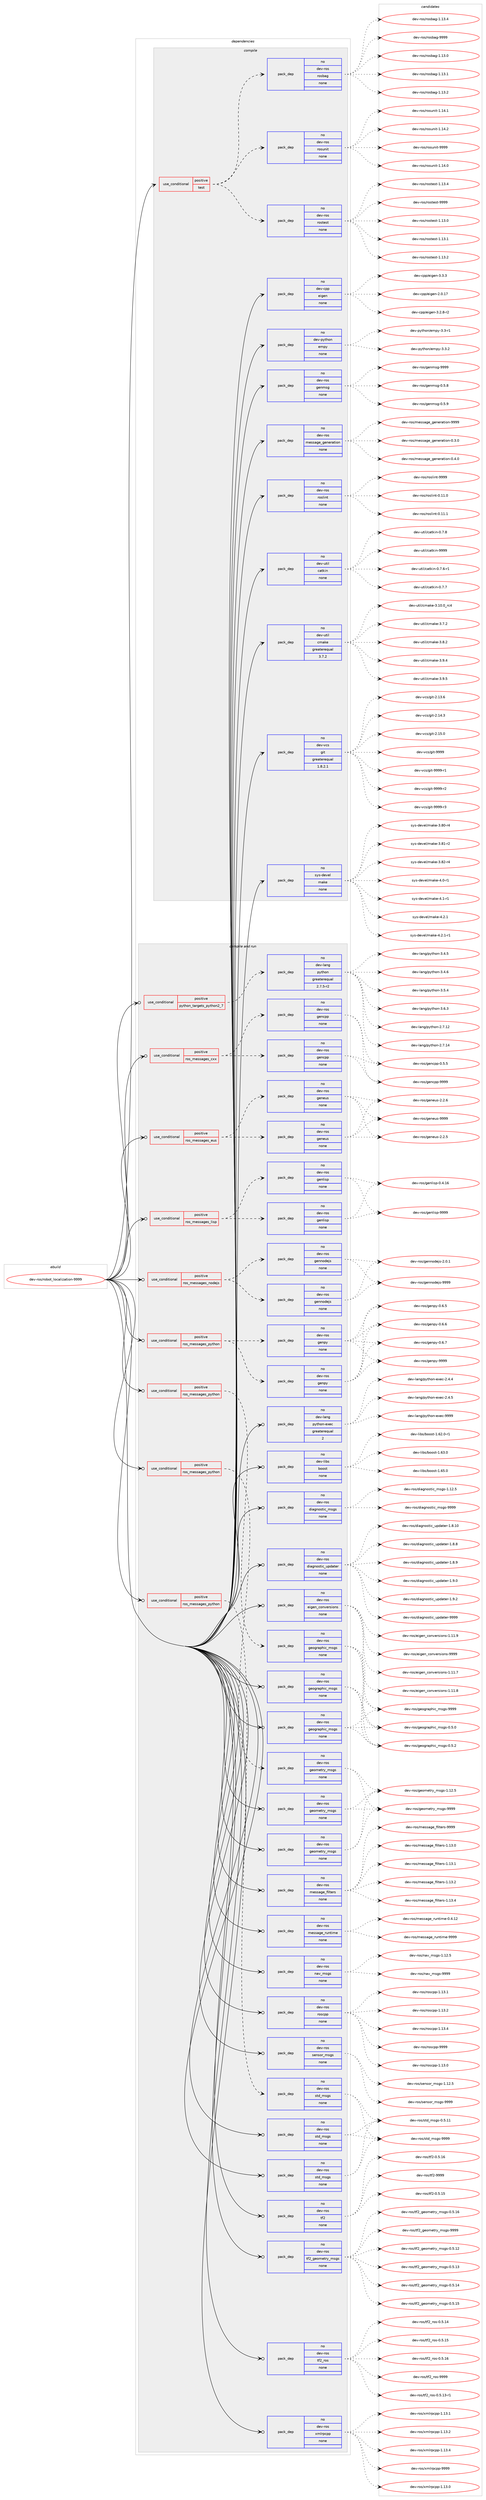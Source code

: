 digraph prolog {

# *************
# Graph options
# *************

newrank=true;
concentrate=true;
compound=true;
graph [rankdir=LR,fontname=Helvetica,fontsize=10,ranksep=1.5];#, ranksep=2.5, nodesep=0.2];
edge  [arrowhead=vee];
node  [fontname=Helvetica,fontsize=10];

# **********
# The ebuild
# **********

subgraph cluster_leftcol {
color=gray;
rank=same;
label=<<i>ebuild</i>>;
id [label="dev-ros/robot_localization-9999", color=red, width=4, href="../dev-ros/robot_localization-9999.svg"];
}

# ****************
# The dependencies
# ****************

subgraph cluster_midcol {
color=gray;
label=<<i>dependencies</i>>;
subgraph cluster_compile {
fillcolor="#eeeeee";
style=filled;
label=<<i>compile</i>>;
subgraph cond46248 {
dependency207531 [label=<<TABLE BORDER="0" CELLBORDER="1" CELLSPACING="0" CELLPADDING="4"><TR><TD ROWSPAN="3" CELLPADDING="10">use_conditional</TD></TR><TR><TD>positive</TD></TR><TR><TD>test</TD></TR></TABLE>>, shape=none, color=red];
subgraph pack157296 {
dependency207532 [label=<<TABLE BORDER="0" CELLBORDER="1" CELLSPACING="0" CELLPADDING="4" WIDTH="220"><TR><TD ROWSPAN="6" CELLPADDING="30">pack_dep</TD></TR><TR><TD WIDTH="110">no</TD></TR><TR><TD>dev-ros</TD></TR><TR><TD>rosbag</TD></TR><TR><TD>none</TD></TR><TR><TD></TD></TR></TABLE>>, shape=none, color=blue];
}
dependency207531:e -> dependency207532:w [weight=20,style="dashed",arrowhead="vee"];
subgraph pack157297 {
dependency207533 [label=<<TABLE BORDER="0" CELLBORDER="1" CELLSPACING="0" CELLPADDING="4" WIDTH="220"><TR><TD ROWSPAN="6" CELLPADDING="30">pack_dep</TD></TR><TR><TD WIDTH="110">no</TD></TR><TR><TD>dev-ros</TD></TR><TR><TD>rostest</TD></TR><TR><TD>none</TD></TR><TR><TD></TD></TR></TABLE>>, shape=none, color=blue];
}
dependency207531:e -> dependency207533:w [weight=20,style="dashed",arrowhead="vee"];
subgraph pack157298 {
dependency207534 [label=<<TABLE BORDER="0" CELLBORDER="1" CELLSPACING="0" CELLPADDING="4" WIDTH="220"><TR><TD ROWSPAN="6" CELLPADDING="30">pack_dep</TD></TR><TR><TD WIDTH="110">no</TD></TR><TR><TD>dev-ros</TD></TR><TR><TD>rosunit</TD></TR><TR><TD>none</TD></TR><TR><TD></TD></TR></TABLE>>, shape=none, color=blue];
}
dependency207531:e -> dependency207534:w [weight=20,style="dashed",arrowhead="vee"];
}
id:e -> dependency207531:w [weight=20,style="solid",arrowhead="vee"];
subgraph pack157299 {
dependency207535 [label=<<TABLE BORDER="0" CELLBORDER="1" CELLSPACING="0" CELLPADDING="4" WIDTH="220"><TR><TD ROWSPAN="6" CELLPADDING="30">pack_dep</TD></TR><TR><TD WIDTH="110">no</TD></TR><TR><TD>dev-cpp</TD></TR><TR><TD>eigen</TD></TR><TR><TD>none</TD></TR><TR><TD></TD></TR></TABLE>>, shape=none, color=blue];
}
id:e -> dependency207535:w [weight=20,style="solid",arrowhead="vee"];
subgraph pack157300 {
dependency207536 [label=<<TABLE BORDER="0" CELLBORDER="1" CELLSPACING="0" CELLPADDING="4" WIDTH="220"><TR><TD ROWSPAN="6" CELLPADDING="30">pack_dep</TD></TR><TR><TD WIDTH="110">no</TD></TR><TR><TD>dev-python</TD></TR><TR><TD>empy</TD></TR><TR><TD>none</TD></TR><TR><TD></TD></TR></TABLE>>, shape=none, color=blue];
}
id:e -> dependency207536:w [weight=20,style="solid",arrowhead="vee"];
subgraph pack157301 {
dependency207537 [label=<<TABLE BORDER="0" CELLBORDER="1" CELLSPACING="0" CELLPADDING="4" WIDTH="220"><TR><TD ROWSPAN="6" CELLPADDING="30">pack_dep</TD></TR><TR><TD WIDTH="110">no</TD></TR><TR><TD>dev-ros</TD></TR><TR><TD>genmsg</TD></TR><TR><TD>none</TD></TR><TR><TD></TD></TR></TABLE>>, shape=none, color=blue];
}
id:e -> dependency207537:w [weight=20,style="solid",arrowhead="vee"];
subgraph pack157302 {
dependency207538 [label=<<TABLE BORDER="0" CELLBORDER="1" CELLSPACING="0" CELLPADDING="4" WIDTH="220"><TR><TD ROWSPAN="6" CELLPADDING="30">pack_dep</TD></TR><TR><TD WIDTH="110">no</TD></TR><TR><TD>dev-ros</TD></TR><TR><TD>message_generation</TD></TR><TR><TD>none</TD></TR><TR><TD></TD></TR></TABLE>>, shape=none, color=blue];
}
id:e -> dependency207538:w [weight=20,style="solid",arrowhead="vee"];
subgraph pack157303 {
dependency207539 [label=<<TABLE BORDER="0" CELLBORDER="1" CELLSPACING="0" CELLPADDING="4" WIDTH="220"><TR><TD ROWSPAN="6" CELLPADDING="30">pack_dep</TD></TR><TR><TD WIDTH="110">no</TD></TR><TR><TD>dev-ros</TD></TR><TR><TD>roslint</TD></TR><TR><TD>none</TD></TR><TR><TD></TD></TR></TABLE>>, shape=none, color=blue];
}
id:e -> dependency207539:w [weight=20,style="solid",arrowhead="vee"];
subgraph pack157304 {
dependency207540 [label=<<TABLE BORDER="0" CELLBORDER="1" CELLSPACING="0" CELLPADDING="4" WIDTH="220"><TR><TD ROWSPAN="6" CELLPADDING="30">pack_dep</TD></TR><TR><TD WIDTH="110">no</TD></TR><TR><TD>dev-util</TD></TR><TR><TD>catkin</TD></TR><TR><TD>none</TD></TR><TR><TD></TD></TR></TABLE>>, shape=none, color=blue];
}
id:e -> dependency207540:w [weight=20,style="solid",arrowhead="vee"];
subgraph pack157305 {
dependency207541 [label=<<TABLE BORDER="0" CELLBORDER="1" CELLSPACING="0" CELLPADDING="4" WIDTH="220"><TR><TD ROWSPAN="6" CELLPADDING="30">pack_dep</TD></TR><TR><TD WIDTH="110">no</TD></TR><TR><TD>dev-util</TD></TR><TR><TD>cmake</TD></TR><TR><TD>greaterequal</TD></TR><TR><TD>3.7.2</TD></TR></TABLE>>, shape=none, color=blue];
}
id:e -> dependency207541:w [weight=20,style="solid",arrowhead="vee"];
subgraph pack157306 {
dependency207542 [label=<<TABLE BORDER="0" CELLBORDER="1" CELLSPACING="0" CELLPADDING="4" WIDTH="220"><TR><TD ROWSPAN="6" CELLPADDING="30">pack_dep</TD></TR><TR><TD WIDTH="110">no</TD></TR><TR><TD>dev-vcs</TD></TR><TR><TD>git</TD></TR><TR><TD>greaterequal</TD></TR><TR><TD>1.8.2.1</TD></TR></TABLE>>, shape=none, color=blue];
}
id:e -> dependency207542:w [weight=20,style="solid",arrowhead="vee"];
subgraph pack157307 {
dependency207543 [label=<<TABLE BORDER="0" CELLBORDER="1" CELLSPACING="0" CELLPADDING="4" WIDTH="220"><TR><TD ROWSPAN="6" CELLPADDING="30">pack_dep</TD></TR><TR><TD WIDTH="110">no</TD></TR><TR><TD>sys-devel</TD></TR><TR><TD>make</TD></TR><TR><TD>none</TD></TR><TR><TD></TD></TR></TABLE>>, shape=none, color=blue];
}
id:e -> dependency207543:w [weight=20,style="solid",arrowhead="vee"];
}
subgraph cluster_compileandrun {
fillcolor="#eeeeee";
style=filled;
label=<<i>compile and run</i>>;
subgraph cond46249 {
dependency207544 [label=<<TABLE BORDER="0" CELLBORDER="1" CELLSPACING="0" CELLPADDING="4"><TR><TD ROWSPAN="3" CELLPADDING="10">use_conditional</TD></TR><TR><TD>positive</TD></TR><TR><TD>python_targets_python2_7</TD></TR></TABLE>>, shape=none, color=red];
subgraph pack157308 {
dependency207545 [label=<<TABLE BORDER="0" CELLBORDER="1" CELLSPACING="0" CELLPADDING="4" WIDTH="220"><TR><TD ROWSPAN="6" CELLPADDING="30">pack_dep</TD></TR><TR><TD WIDTH="110">no</TD></TR><TR><TD>dev-lang</TD></TR><TR><TD>python</TD></TR><TR><TD>greaterequal</TD></TR><TR><TD>2.7.5-r2</TD></TR></TABLE>>, shape=none, color=blue];
}
dependency207544:e -> dependency207545:w [weight=20,style="dashed",arrowhead="vee"];
}
id:e -> dependency207544:w [weight=20,style="solid",arrowhead="odotvee"];
subgraph cond46250 {
dependency207546 [label=<<TABLE BORDER="0" CELLBORDER="1" CELLSPACING="0" CELLPADDING="4"><TR><TD ROWSPAN="3" CELLPADDING="10">use_conditional</TD></TR><TR><TD>positive</TD></TR><TR><TD>ros_messages_cxx</TD></TR></TABLE>>, shape=none, color=red];
subgraph pack157309 {
dependency207547 [label=<<TABLE BORDER="0" CELLBORDER="1" CELLSPACING="0" CELLPADDING="4" WIDTH="220"><TR><TD ROWSPAN="6" CELLPADDING="30">pack_dep</TD></TR><TR><TD WIDTH="110">no</TD></TR><TR><TD>dev-ros</TD></TR><TR><TD>gencpp</TD></TR><TR><TD>none</TD></TR><TR><TD></TD></TR></TABLE>>, shape=none, color=blue];
}
dependency207546:e -> dependency207547:w [weight=20,style="dashed",arrowhead="vee"];
subgraph pack157310 {
dependency207548 [label=<<TABLE BORDER="0" CELLBORDER="1" CELLSPACING="0" CELLPADDING="4" WIDTH="220"><TR><TD ROWSPAN="6" CELLPADDING="30">pack_dep</TD></TR><TR><TD WIDTH="110">no</TD></TR><TR><TD>dev-ros</TD></TR><TR><TD>gencpp</TD></TR><TR><TD>none</TD></TR><TR><TD></TD></TR></TABLE>>, shape=none, color=blue];
}
dependency207546:e -> dependency207548:w [weight=20,style="dashed",arrowhead="vee"];
}
id:e -> dependency207546:w [weight=20,style="solid",arrowhead="odotvee"];
subgraph cond46251 {
dependency207549 [label=<<TABLE BORDER="0" CELLBORDER="1" CELLSPACING="0" CELLPADDING="4"><TR><TD ROWSPAN="3" CELLPADDING="10">use_conditional</TD></TR><TR><TD>positive</TD></TR><TR><TD>ros_messages_eus</TD></TR></TABLE>>, shape=none, color=red];
subgraph pack157311 {
dependency207550 [label=<<TABLE BORDER="0" CELLBORDER="1" CELLSPACING="0" CELLPADDING="4" WIDTH="220"><TR><TD ROWSPAN="6" CELLPADDING="30">pack_dep</TD></TR><TR><TD WIDTH="110">no</TD></TR><TR><TD>dev-ros</TD></TR><TR><TD>geneus</TD></TR><TR><TD>none</TD></TR><TR><TD></TD></TR></TABLE>>, shape=none, color=blue];
}
dependency207549:e -> dependency207550:w [weight=20,style="dashed",arrowhead="vee"];
subgraph pack157312 {
dependency207551 [label=<<TABLE BORDER="0" CELLBORDER="1" CELLSPACING="0" CELLPADDING="4" WIDTH="220"><TR><TD ROWSPAN="6" CELLPADDING="30">pack_dep</TD></TR><TR><TD WIDTH="110">no</TD></TR><TR><TD>dev-ros</TD></TR><TR><TD>geneus</TD></TR><TR><TD>none</TD></TR><TR><TD></TD></TR></TABLE>>, shape=none, color=blue];
}
dependency207549:e -> dependency207551:w [weight=20,style="dashed",arrowhead="vee"];
}
id:e -> dependency207549:w [weight=20,style="solid",arrowhead="odotvee"];
subgraph cond46252 {
dependency207552 [label=<<TABLE BORDER="0" CELLBORDER="1" CELLSPACING="0" CELLPADDING="4"><TR><TD ROWSPAN="3" CELLPADDING="10">use_conditional</TD></TR><TR><TD>positive</TD></TR><TR><TD>ros_messages_lisp</TD></TR></TABLE>>, shape=none, color=red];
subgraph pack157313 {
dependency207553 [label=<<TABLE BORDER="0" CELLBORDER="1" CELLSPACING="0" CELLPADDING="4" WIDTH="220"><TR><TD ROWSPAN="6" CELLPADDING="30">pack_dep</TD></TR><TR><TD WIDTH="110">no</TD></TR><TR><TD>dev-ros</TD></TR><TR><TD>genlisp</TD></TR><TR><TD>none</TD></TR><TR><TD></TD></TR></TABLE>>, shape=none, color=blue];
}
dependency207552:e -> dependency207553:w [weight=20,style="dashed",arrowhead="vee"];
subgraph pack157314 {
dependency207554 [label=<<TABLE BORDER="0" CELLBORDER="1" CELLSPACING="0" CELLPADDING="4" WIDTH="220"><TR><TD ROWSPAN="6" CELLPADDING="30">pack_dep</TD></TR><TR><TD WIDTH="110">no</TD></TR><TR><TD>dev-ros</TD></TR><TR><TD>genlisp</TD></TR><TR><TD>none</TD></TR><TR><TD></TD></TR></TABLE>>, shape=none, color=blue];
}
dependency207552:e -> dependency207554:w [weight=20,style="dashed",arrowhead="vee"];
}
id:e -> dependency207552:w [weight=20,style="solid",arrowhead="odotvee"];
subgraph cond46253 {
dependency207555 [label=<<TABLE BORDER="0" CELLBORDER="1" CELLSPACING="0" CELLPADDING="4"><TR><TD ROWSPAN="3" CELLPADDING="10">use_conditional</TD></TR><TR><TD>positive</TD></TR><TR><TD>ros_messages_nodejs</TD></TR></TABLE>>, shape=none, color=red];
subgraph pack157315 {
dependency207556 [label=<<TABLE BORDER="0" CELLBORDER="1" CELLSPACING="0" CELLPADDING="4" WIDTH="220"><TR><TD ROWSPAN="6" CELLPADDING="30">pack_dep</TD></TR><TR><TD WIDTH="110">no</TD></TR><TR><TD>dev-ros</TD></TR><TR><TD>gennodejs</TD></TR><TR><TD>none</TD></TR><TR><TD></TD></TR></TABLE>>, shape=none, color=blue];
}
dependency207555:e -> dependency207556:w [weight=20,style="dashed",arrowhead="vee"];
subgraph pack157316 {
dependency207557 [label=<<TABLE BORDER="0" CELLBORDER="1" CELLSPACING="0" CELLPADDING="4" WIDTH="220"><TR><TD ROWSPAN="6" CELLPADDING="30">pack_dep</TD></TR><TR><TD WIDTH="110">no</TD></TR><TR><TD>dev-ros</TD></TR><TR><TD>gennodejs</TD></TR><TR><TD>none</TD></TR><TR><TD></TD></TR></TABLE>>, shape=none, color=blue];
}
dependency207555:e -> dependency207557:w [weight=20,style="dashed",arrowhead="vee"];
}
id:e -> dependency207555:w [weight=20,style="solid",arrowhead="odotvee"];
subgraph cond46254 {
dependency207558 [label=<<TABLE BORDER="0" CELLBORDER="1" CELLSPACING="0" CELLPADDING="4"><TR><TD ROWSPAN="3" CELLPADDING="10">use_conditional</TD></TR><TR><TD>positive</TD></TR><TR><TD>ros_messages_python</TD></TR></TABLE>>, shape=none, color=red];
subgraph pack157317 {
dependency207559 [label=<<TABLE BORDER="0" CELLBORDER="1" CELLSPACING="0" CELLPADDING="4" WIDTH="220"><TR><TD ROWSPAN="6" CELLPADDING="30">pack_dep</TD></TR><TR><TD WIDTH="110">no</TD></TR><TR><TD>dev-ros</TD></TR><TR><TD>genpy</TD></TR><TR><TD>none</TD></TR><TR><TD></TD></TR></TABLE>>, shape=none, color=blue];
}
dependency207558:e -> dependency207559:w [weight=20,style="dashed",arrowhead="vee"];
subgraph pack157318 {
dependency207560 [label=<<TABLE BORDER="0" CELLBORDER="1" CELLSPACING="0" CELLPADDING="4" WIDTH="220"><TR><TD ROWSPAN="6" CELLPADDING="30">pack_dep</TD></TR><TR><TD WIDTH="110">no</TD></TR><TR><TD>dev-ros</TD></TR><TR><TD>genpy</TD></TR><TR><TD>none</TD></TR><TR><TD></TD></TR></TABLE>>, shape=none, color=blue];
}
dependency207558:e -> dependency207560:w [weight=20,style="dashed",arrowhead="vee"];
}
id:e -> dependency207558:w [weight=20,style="solid",arrowhead="odotvee"];
subgraph cond46255 {
dependency207561 [label=<<TABLE BORDER="0" CELLBORDER="1" CELLSPACING="0" CELLPADDING="4"><TR><TD ROWSPAN="3" CELLPADDING="10">use_conditional</TD></TR><TR><TD>positive</TD></TR><TR><TD>ros_messages_python</TD></TR></TABLE>>, shape=none, color=red];
subgraph pack157319 {
dependency207562 [label=<<TABLE BORDER="0" CELLBORDER="1" CELLSPACING="0" CELLPADDING="4" WIDTH="220"><TR><TD ROWSPAN="6" CELLPADDING="30">pack_dep</TD></TR><TR><TD WIDTH="110">no</TD></TR><TR><TD>dev-ros</TD></TR><TR><TD>geographic_msgs</TD></TR><TR><TD>none</TD></TR><TR><TD></TD></TR></TABLE>>, shape=none, color=blue];
}
dependency207561:e -> dependency207562:w [weight=20,style="dashed",arrowhead="vee"];
}
id:e -> dependency207561:w [weight=20,style="solid",arrowhead="odotvee"];
subgraph cond46256 {
dependency207563 [label=<<TABLE BORDER="0" CELLBORDER="1" CELLSPACING="0" CELLPADDING="4"><TR><TD ROWSPAN="3" CELLPADDING="10">use_conditional</TD></TR><TR><TD>positive</TD></TR><TR><TD>ros_messages_python</TD></TR></TABLE>>, shape=none, color=red];
subgraph pack157320 {
dependency207564 [label=<<TABLE BORDER="0" CELLBORDER="1" CELLSPACING="0" CELLPADDING="4" WIDTH="220"><TR><TD ROWSPAN="6" CELLPADDING="30">pack_dep</TD></TR><TR><TD WIDTH="110">no</TD></TR><TR><TD>dev-ros</TD></TR><TR><TD>geometry_msgs</TD></TR><TR><TD>none</TD></TR><TR><TD></TD></TR></TABLE>>, shape=none, color=blue];
}
dependency207563:e -> dependency207564:w [weight=20,style="dashed",arrowhead="vee"];
}
id:e -> dependency207563:w [weight=20,style="solid",arrowhead="odotvee"];
subgraph cond46257 {
dependency207565 [label=<<TABLE BORDER="0" CELLBORDER="1" CELLSPACING="0" CELLPADDING="4"><TR><TD ROWSPAN="3" CELLPADDING="10">use_conditional</TD></TR><TR><TD>positive</TD></TR><TR><TD>ros_messages_python</TD></TR></TABLE>>, shape=none, color=red];
subgraph pack157321 {
dependency207566 [label=<<TABLE BORDER="0" CELLBORDER="1" CELLSPACING="0" CELLPADDING="4" WIDTH="220"><TR><TD ROWSPAN="6" CELLPADDING="30">pack_dep</TD></TR><TR><TD WIDTH="110">no</TD></TR><TR><TD>dev-ros</TD></TR><TR><TD>std_msgs</TD></TR><TR><TD>none</TD></TR><TR><TD></TD></TR></TABLE>>, shape=none, color=blue];
}
dependency207565:e -> dependency207566:w [weight=20,style="dashed",arrowhead="vee"];
}
id:e -> dependency207565:w [weight=20,style="solid",arrowhead="odotvee"];
subgraph pack157322 {
dependency207567 [label=<<TABLE BORDER="0" CELLBORDER="1" CELLSPACING="0" CELLPADDING="4" WIDTH="220"><TR><TD ROWSPAN="6" CELLPADDING="30">pack_dep</TD></TR><TR><TD WIDTH="110">no</TD></TR><TR><TD>dev-lang</TD></TR><TR><TD>python-exec</TD></TR><TR><TD>greaterequal</TD></TR><TR><TD>2</TD></TR></TABLE>>, shape=none, color=blue];
}
id:e -> dependency207567:w [weight=20,style="solid",arrowhead="odotvee"];
subgraph pack157323 {
dependency207568 [label=<<TABLE BORDER="0" CELLBORDER="1" CELLSPACING="0" CELLPADDING="4" WIDTH="220"><TR><TD ROWSPAN="6" CELLPADDING="30">pack_dep</TD></TR><TR><TD WIDTH="110">no</TD></TR><TR><TD>dev-libs</TD></TR><TR><TD>boost</TD></TR><TR><TD>none</TD></TR><TR><TD></TD></TR></TABLE>>, shape=none, color=blue];
}
id:e -> dependency207568:w [weight=20,style="solid",arrowhead="odotvee"];
subgraph pack157324 {
dependency207569 [label=<<TABLE BORDER="0" CELLBORDER="1" CELLSPACING="0" CELLPADDING="4" WIDTH="220"><TR><TD ROWSPAN="6" CELLPADDING="30">pack_dep</TD></TR><TR><TD WIDTH="110">no</TD></TR><TR><TD>dev-ros</TD></TR><TR><TD>diagnostic_msgs</TD></TR><TR><TD>none</TD></TR><TR><TD></TD></TR></TABLE>>, shape=none, color=blue];
}
id:e -> dependency207569:w [weight=20,style="solid",arrowhead="odotvee"];
subgraph pack157325 {
dependency207570 [label=<<TABLE BORDER="0" CELLBORDER="1" CELLSPACING="0" CELLPADDING="4" WIDTH="220"><TR><TD ROWSPAN="6" CELLPADDING="30">pack_dep</TD></TR><TR><TD WIDTH="110">no</TD></TR><TR><TD>dev-ros</TD></TR><TR><TD>diagnostic_updater</TD></TR><TR><TD>none</TD></TR><TR><TD></TD></TR></TABLE>>, shape=none, color=blue];
}
id:e -> dependency207570:w [weight=20,style="solid",arrowhead="odotvee"];
subgraph pack157326 {
dependency207571 [label=<<TABLE BORDER="0" CELLBORDER="1" CELLSPACING="0" CELLPADDING="4" WIDTH="220"><TR><TD ROWSPAN="6" CELLPADDING="30">pack_dep</TD></TR><TR><TD WIDTH="110">no</TD></TR><TR><TD>dev-ros</TD></TR><TR><TD>eigen_conversions</TD></TR><TR><TD>none</TD></TR><TR><TD></TD></TR></TABLE>>, shape=none, color=blue];
}
id:e -> dependency207571:w [weight=20,style="solid",arrowhead="odotvee"];
subgraph pack157327 {
dependency207572 [label=<<TABLE BORDER="0" CELLBORDER="1" CELLSPACING="0" CELLPADDING="4" WIDTH="220"><TR><TD ROWSPAN="6" CELLPADDING="30">pack_dep</TD></TR><TR><TD WIDTH="110">no</TD></TR><TR><TD>dev-ros</TD></TR><TR><TD>geographic_msgs</TD></TR><TR><TD>none</TD></TR><TR><TD></TD></TR></TABLE>>, shape=none, color=blue];
}
id:e -> dependency207572:w [weight=20,style="solid",arrowhead="odotvee"];
subgraph pack157328 {
dependency207573 [label=<<TABLE BORDER="0" CELLBORDER="1" CELLSPACING="0" CELLPADDING="4" WIDTH="220"><TR><TD ROWSPAN="6" CELLPADDING="30">pack_dep</TD></TR><TR><TD WIDTH="110">no</TD></TR><TR><TD>dev-ros</TD></TR><TR><TD>geographic_msgs</TD></TR><TR><TD>none</TD></TR><TR><TD></TD></TR></TABLE>>, shape=none, color=blue];
}
id:e -> dependency207573:w [weight=20,style="solid",arrowhead="odotvee"];
subgraph pack157329 {
dependency207574 [label=<<TABLE BORDER="0" CELLBORDER="1" CELLSPACING="0" CELLPADDING="4" WIDTH="220"><TR><TD ROWSPAN="6" CELLPADDING="30">pack_dep</TD></TR><TR><TD WIDTH="110">no</TD></TR><TR><TD>dev-ros</TD></TR><TR><TD>geometry_msgs</TD></TR><TR><TD>none</TD></TR><TR><TD></TD></TR></TABLE>>, shape=none, color=blue];
}
id:e -> dependency207574:w [weight=20,style="solid",arrowhead="odotvee"];
subgraph pack157330 {
dependency207575 [label=<<TABLE BORDER="0" CELLBORDER="1" CELLSPACING="0" CELLPADDING="4" WIDTH="220"><TR><TD ROWSPAN="6" CELLPADDING="30">pack_dep</TD></TR><TR><TD WIDTH="110">no</TD></TR><TR><TD>dev-ros</TD></TR><TR><TD>geometry_msgs</TD></TR><TR><TD>none</TD></TR><TR><TD></TD></TR></TABLE>>, shape=none, color=blue];
}
id:e -> dependency207575:w [weight=20,style="solid",arrowhead="odotvee"];
subgraph pack157331 {
dependency207576 [label=<<TABLE BORDER="0" CELLBORDER="1" CELLSPACING="0" CELLPADDING="4" WIDTH="220"><TR><TD ROWSPAN="6" CELLPADDING="30">pack_dep</TD></TR><TR><TD WIDTH="110">no</TD></TR><TR><TD>dev-ros</TD></TR><TR><TD>message_filters</TD></TR><TR><TD>none</TD></TR><TR><TD></TD></TR></TABLE>>, shape=none, color=blue];
}
id:e -> dependency207576:w [weight=20,style="solid",arrowhead="odotvee"];
subgraph pack157332 {
dependency207577 [label=<<TABLE BORDER="0" CELLBORDER="1" CELLSPACING="0" CELLPADDING="4" WIDTH="220"><TR><TD ROWSPAN="6" CELLPADDING="30">pack_dep</TD></TR><TR><TD WIDTH="110">no</TD></TR><TR><TD>dev-ros</TD></TR><TR><TD>message_runtime</TD></TR><TR><TD>none</TD></TR><TR><TD></TD></TR></TABLE>>, shape=none, color=blue];
}
id:e -> dependency207577:w [weight=20,style="solid",arrowhead="odotvee"];
subgraph pack157333 {
dependency207578 [label=<<TABLE BORDER="0" CELLBORDER="1" CELLSPACING="0" CELLPADDING="4" WIDTH="220"><TR><TD ROWSPAN="6" CELLPADDING="30">pack_dep</TD></TR><TR><TD WIDTH="110">no</TD></TR><TR><TD>dev-ros</TD></TR><TR><TD>nav_msgs</TD></TR><TR><TD>none</TD></TR><TR><TD></TD></TR></TABLE>>, shape=none, color=blue];
}
id:e -> dependency207578:w [weight=20,style="solid",arrowhead="odotvee"];
subgraph pack157334 {
dependency207579 [label=<<TABLE BORDER="0" CELLBORDER="1" CELLSPACING="0" CELLPADDING="4" WIDTH="220"><TR><TD ROWSPAN="6" CELLPADDING="30">pack_dep</TD></TR><TR><TD WIDTH="110">no</TD></TR><TR><TD>dev-ros</TD></TR><TR><TD>roscpp</TD></TR><TR><TD>none</TD></TR><TR><TD></TD></TR></TABLE>>, shape=none, color=blue];
}
id:e -> dependency207579:w [weight=20,style="solid",arrowhead="odotvee"];
subgraph pack157335 {
dependency207580 [label=<<TABLE BORDER="0" CELLBORDER="1" CELLSPACING="0" CELLPADDING="4" WIDTH="220"><TR><TD ROWSPAN="6" CELLPADDING="30">pack_dep</TD></TR><TR><TD WIDTH="110">no</TD></TR><TR><TD>dev-ros</TD></TR><TR><TD>sensor_msgs</TD></TR><TR><TD>none</TD></TR><TR><TD></TD></TR></TABLE>>, shape=none, color=blue];
}
id:e -> dependency207580:w [weight=20,style="solid",arrowhead="odotvee"];
subgraph pack157336 {
dependency207581 [label=<<TABLE BORDER="0" CELLBORDER="1" CELLSPACING="0" CELLPADDING="4" WIDTH="220"><TR><TD ROWSPAN="6" CELLPADDING="30">pack_dep</TD></TR><TR><TD WIDTH="110">no</TD></TR><TR><TD>dev-ros</TD></TR><TR><TD>std_msgs</TD></TR><TR><TD>none</TD></TR><TR><TD></TD></TR></TABLE>>, shape=none, color=blue];
}
id:e -> dependency207581:w [weight=20,style="solid",arrowhead="odotvee"];
subgraph pack157337 {
dependency207582 [label=<<TABLE BORDER="0" CELLBORDER="1" CELLSPACING="0" CELLPADDING="4" WIDTH="220"><TR><TD ROWSPAN="6" CELLPADDING="30">pack_dep</TD></TR><TR><TD WIDTH="110">no</TD></TR><TR><TD>dev-ros</TD></TR><TR><TD>std_msgs</TD></TR><TR><TD>none</TD></TR><TR><TD></TD></TR></TABLE>>, shape=none, color=blue];
}
id:e -> dependency207582:w [weight=20,style="solid",arrowhead="odotvee"];
subgraph pack157338 {
dependency207583 [label=<<TABLE BORDER="0" CELLBORDER="1" CELLSPACING="0" CELLPADDING="4" WIDTH="220"><TR><TD ROWSPAN="6" CELLPADDING="30">pack_dep</TD></TR><TR><TD WIDTH="110">no</TD></TR><TR><TD>dev-ros</TD></TR><TR><TD>tf2</TD></TR><TR><TD>none</TD></TR><TR><TD></TD></TR></TABLE>>, shape=none, color=blue];
}
id:e -> dependency207583:w [weight=20,style="solid",arrowhead="odotvee"];
subgraph pack157339 {
dependency207584 [label=<<TABLE BORDER="0" CELLBORDER="1" CELLSPACING="0" CELLPADDING="4" WIDTH="220"><TR><TD ROWSPAN="6" CELLPADDING="30">pack_dep</TD></TR><TR><TD WIDTH="110">no</TD></TR><TR><TD>dev-ros</TD></TR><TR><TD>tf2_geometry_msgs</TD></TR><TR><TD>none</TD></TR><TR><TD></TD></TR></TABLE>>, shape=none, color=blue];
}
id:e -> dependency207584:w [weight=20,style="solid",arrowhead="odotvee"];
subgraph pack157340 {
dependency207585 [label=<<TABLE BORDER="0" CELLBORDER="1" CELLSPACING="0" CELLPADDING="4" WIDTH="220"><TR><TD ROWSPAN="6" CELLPADDING="30">pack_dep</TD></TR><TR><TD WIDTH="110">no</TD></TR><TR><TD>dev-ros</TD></TR><TR><TD>tf2_ros</TD></TR><TR><TD>none</TD></TR><TR><TD></TD></TR></TABLE>>, shape=none, color=blue];
}
id:e -> dependency207585:w [weight=20,style="solid",arrowhead="odotvee"];
subgraph pack157341 {
dependency207586 [label=<<TABLE BORDER="0" CELLBORDER="1" CELLSPACING="0" CELLPADDING="4" WIDTH="220"><TR><TD ROWSPAN="6" CELLPADDING="30">pack_dep</TD></TR><TR><TD WIDTH="110">no</TD></TR><TR><TD>dev-ros</TD></TR><TR><TD>xmlrpcpp</TD></TR><TR><TD>none</TD></TR><TR><TD></TD></TR></TABLE>>, shape=none, color=blue];
}
id:e -> dependency207586:w [weight=20,style="solid",arrowhead="odotvee"];
}
subgraph cluster_run {
fillcolor="#eeeeee";
style=filled;
label=<<i>run</i>>;
}
}

# **************
# The candidates
# **************

subgraph cluster_choices {
rank=same;
color=gray;
label=<<i>candidates</i>>;

subgraph choice157296 {
color=black;
nodesep=1;
choice1001011184511411111547114111115989710345494649514648 [label="dev-ros/rosbag-1.13.0", color=red, width=4,href="../dev-ros/rosbag-1.13.0.svg"];
choice1001011184511411111547114111115989710345494649514649 [label="dev-ros/rosbag-1.13.1", color=red, width=4,href="../dev-ros/rosbag-1.13.1.svg"];
choice1001011184511411111547114111115989710345494649514650 [label="dev-ros/rosbag-1.13.2", color=red, width=4,href="../dev-ros/rosbag-1.13.2.svg"];
choice1001011184511411111547114111115989710345494649514652 [label="dev-ros/rosbag-1.13.4", color=red, width=4,href="../dev-ros/rosbag-1.13.4.svg"];
choice100101118451141111154711411111598971034557575757 [label="dev-ros/rosbag-9999", color=red, width=4,href="../dev-ros/rosbag-9999.svg"];
dependency207532:e -> choice1001011184511411111547114111115989710345494649514648:w [style=dotted,weight="100"];
dependency207532:e -> choice1001011184511411111547114111115989710345494649514649:w [style=dotted,weight="100"];
dependency207532:e -> choice1001011184511411111547114111115989710345494649514650:w [style=dotted,weight="100"];
dependency207532:e -> choice1001011184511411111547114111115989710345494649514652:w [style=dotted,weight="100"];
dependency207532:e -> choice100101118451141111154711411111598971034557575757:w [style=dotted,weight="100"];
}
subgraph choice157297 {
color=black;
nodesep=1;
choice100101118451141111154711411111511610111511645494649514648 [label="dev-ros/rostest-1.13.0", color=red, width=4,href="../dev-ros/rostest-1.13.0.svg"];
choice100101118451141111154711411111511610111511645494649514649 [label="dev-ros/rostest-1.13.1", color=red, width=4,href="../dev-ros/rostest-1.13.1.svg"];
choice100101118451141111154711411111511610111511645494649514650 [label="dev-ros/rostest-1.13.2", color=red, width=4,href="../dev-ros/rostest-1.13.2.svg"];
choice100101118451141111154711411111511610111511645494649514652 [label="dev-ros/rostest-1.13.4", color=red, width=4,href="../dev-ros/rostest-1.13.4.svg"];
choice10010111845114111115471141111151161011151164557575757 [label="dev-ros/rostest-9999", color=red, width=4,href="../dev-ros/rostest-9999.svg"];
dependency207533:e -> choice100101118451141111154711411111511610111511645494649514648:w [style=dotted,weight="100"];
dependency207533:e -> choice100101118451141111154711411111511610111511645494649514649:w [style=dotted,weight="100"];
dependency207533:e -> choice100101118451141111154711411111511610111511645494649514650:w [style=dotted,weight="100"];
dependency207533:e -> choice100101118451141111154711411111511610111511645494649514652:w [style=dotted,weight="100"];
dependency207533:e -> choice10010111845114111115471141111151161011151164557575757:w [style=dotted,weight="100"];
}
subgraph choice157298 {
color=black;
nodesep=1;
choice100101118451141111154711411111511711010511645494649524648 [label="dev-ros/rosunit-1.14.0", color=red, width=4,href="../dev-ros/rosunit-1.14.0.svg"];
choice100101118451141111154711411111511711010511645494649524649 [label="dev-ros/rosunit-1.14.1", color=red, width=4,href="../dev-ros/rosunit-1.14.1.svg"];
choice100101118451141111154711411111511711010511645494649524650 [label="dev-ros/rosunit-1.14.2", color=red, width=4,href="../dev-ros/rosunit-1.14.2.svg"];
choice10010111845114111115471141111151171101051164557575757 [label="dev-ros/rosunit-9999", color=red, width=4,href="../dev-ros/rosunit-9999.svg"];
dependency207534:e -> choice100101118451141111154711411111511711010511645494649524648:w [style=dotted,weight="100"];
dependency207534:e -> choice100101118451141111154711411111511711010511645494649524649:w [style=dotted,weight="100"];
dependency207534:e -> choice100101118451141111154711411111511711010511645494649524650:w [style=dotted,weight="100"];
dependency207534:e -> choice10010111845114111115471141111151171101051164557575757:w [style=dotted,weight="100"];
}
subgraph choice157299 {
color=black;
nodesep=1;
choice10010111845991121124710110510310111045504648464955 [label="dev-cpp/eigen-2.0.17", color=red, width=4,href="../dev-cpp/eigen-2.0.17.svg"];
choice1001011184599112112471011051031011104551465046564511450 [label="dev-cpp/eigen-3.2.8-r2", color=red, width=4,href="../dev-cpp/eigen-3.2.8-r2.svg"];
choice100101118459911211247101105103101110455146514651 [label="dev-cpp/eigen-3.3.3", color=red, width=4,href="../dev-cpp/eigen-3.3.3.svg"];
dependency207535:e -> choice10010111845991121124710110510310111045504648464955:w [style=dotted,weight="100"];
dependency207535:e -> choice1001011184599112112471011051031011104551465046564511450:w [style=dotted,weight="100"];
dependency207535:e -> choice100101118459911211247101105103101110455146514651:w [style=dotted,weight="100"];
}
subgraph choice157300 {
color=black;
nodesep=1;
choice1001011184511212111610411111047101109112121455146514511449 [label="dev-python/empy-3.3-r1", color=red, width=4,href="../dev-python/empy-3.3-r1.svg"];
choice1001011184511212111610411111047101109112121455146514650 [label="dev-python/empy-3.3.2", color=red, width=4,href="../dev-python/empy-3.3.2.svg"];
dependency207536:e -> choice1001011184511212111610411111047101109112121455146514511449:w [style=dotted,weight="100"];
dependency207536:e -> choice1001011184511212111610411111047101109112121455146514650:w [style=dotted,weight="100"];
}
subgraph choice157301 {
color=black;
nodesep=1;
choice1001011184511411111547103101110109115103454846534656 [label="dev-ros/genmsg-0.5.8", color=red, width=4,href="../dev-ros/genmsg-0.5.8.svg"];
choice1001011184511411111547103101110109115103454846534657 [label="dev-ros/genmsg-0.5.9", color=red, width=4,href="../dev-ros/genmsg-0.5.9.svg"];
choice10010111845114111115471031011101091151034557575757 [label="dev-ros/genmsg-9999", color=red, width=4,href="../dev-ros/genmsg-9999.svg"];
dependency207537:e -> choice1001011184511411111547103101110109115103454846534656:w [style=dotted,weight="100"];
dependency207537:e -> choice1001011184511411111547103101110109115103454846534657:w [style=dotted,weight="100"];
dependency207537:e -> choice10010111845114111115471031011101091151034557575757:w [style=dotted,weight="100"];
}
subgraph choice157302 {
color=black;
nodesep=1;
choice1001011184511411111547109101115115971031019510310111010111497116105111110454846514648 [label="dev-ros/message_generation-0.3.0", color=red, width=4,href="../dev-ros/message_generation-0.3.0.svg"];
choice1001011184511411111547109101115115971031019510310111010111497116105111110454846524648 [label="dev-ros/message_generation-0.4.0", color=red, width=4,href="../dev-ros/message_generation-0.4.0.svg"];
choice10010111845114111115471091011151159710310195103101110101114971161051111104557575757 [label="dev-ros/message_generation-9999", color=red, width=4,href="../dev-ros/message_generation-9999.svg"];
dependency207538:e -> choice1001011184511411111547109101115115971031019510310111010111497116105111110454846514648:w [style=dotted,weight="100"];
dependency207538:e -> choice1001011184511411111547109101115115971031019510310111010111497116105111110454846524648:w [style=dotted,weight="100"];
dependency207538:e -> choice10010111845114111115471091011151159710310195103101110101114971161051111104557575757:w [style=dotted,weight="100"];
}
subgraph choice157303 {
color=black;
nodesep=1;
choice100101118451141111154711411111510810511011645484649494648 [label="dev-ros/roslint-0.11.0", color=red, width=4,href="../dev-ros/roslint-0.11.0.svg"];
choice100101118451141111154711411111510810511011645484649494649 [label="dev-ros/roslint-0.11.1", color=red, width=4,href="../dev-ros/roslint-0.11.1.svg"];
choice10010111845114111115471141111151081051101164557575757 [label="dev-ros/roslint-9999", color=red, width=4,href="../dev-ros/roslint-9999.svg"];
dependency207539:e -> choice100101118451141111154711411111510810511011645484649494648:w [style=dotted,weight="100"];
dependency207539:e -> choice100101118451141111154711411111510810511011645484649494649:w [style=dotted,weight="100"];
dependency207539:e -> choice10010111845114111115471141111151081051101164557575757:w [style=dotted,weight="100"];
}
subgraph choice157304 {
color=black;
nodesep=1;
choice100101118451171161051084799971161071051104548465546544511449 [label="dev-util/catkin-0.7.6-r1", color=red, width=4,href="../dev-util/catkin-0.7.6-r1.svg"];
choice10010111845117116105108479997116107105110454846554655 [label="dev-util/catkin-0.7.7", color=red, width=4,href="../dev-util/catkin-0.7.7.svg"];
choice10010111845117116105108479997116107105110454846554656 [label="dev-util/catkin-0.7.8", color=red, width=4,href="../dev-util/catkin-0.7.8.svg"];
choice100101118451171161051084799971161071051104557575757 [label="dev-util/catkin-9999", color=red, width=4,href="../dev-util/catkin-9999.svg"];
dependency207540:e -> choice100101118451171161051084799971161071051104548465546544511449:w [style=dotted,weight="100"];
dependency207540:e -> choice10010111845117116105108479997116107105110454846554655:w [style=dotted,weight="100"];
dependency207540:e -> choice10010111845117116105108479997116107105110454846554656:w [style=dotted,weight="100"];
dependency207540:e -> choice100101118451171161051084799971161071051104557575757:w [style=dotted,weight="100"];
}
subgraph choice157305 {
color=black;
nodesep=1;
choice1001011184511711610510847991099710710145514649484648951149952 [label="dev-util/cmake-3.10.0_rc4", color=red, width=4,href="../dev-util/cmake-3.10.0_rc4.svg"];
choice10010111845117116105108479910997107101455146554650 [label="dev-util/cmake-3.7.2", color=red, width=4,href="../dev-util/cmake-3.7.2.svg"];
choice10010111845117116105108479910997107101455146564650 [label="dev-util/cmake-3.8.2", color=red, width=4,href="../dev-util/cmake-3.8.2.svg"];
choice10010111845117116105108479910997107101455146574652 [label="dev-util/cmake-3.9.4", color=red, width=4,href="../dev-util/cmake-3.9.4.svg"];
choice10010111845117116105108479910997107101455146574653 [label="dev-util/cmake-3.9.5", color=red, width=4,href="../dev-util/cmake-3.9.5.svg"];
dependency207541:e -> choice1001011184511711610510847991099710710145514649484648951149952:w [style=dotted,weight="100"];
dependency207541:e -> choice10010111845117116105108479910997107101455146554650:w [style=dotted,weight="100"];
dependency207541:e -> choice10010111845117116105108479910997107101455146564650:w [style=dotted,weight="100"];
dependency207541:e -> choice10010111845117116105108479910997107101455146574652:w [style=dotted,weight="100"];
dependency207541:e -> choice10010111845117116105108479910997107101455146574653:w [style=dotted,weight="100"];
}
subgraph choice157306 {
color=black;
nodesep=1;
choice10010111845118991154710310511645504649514654 [label="dev-vcs/git-2.13.6", color=red, width=4,href="../dev-vcs/git-2.13.6.svg"];
choice10010111845118991154710310511645504649524651 [label="dev-vcs/git-2.14.3", color=red, width=4,href="../dev-vcs/git-2.14.3.svg"];
choice10010111845118991154710310511645504649534648 [label="dev-vcs/git-2.15.0", color=red, width=4,href="../dev-vcs/git-2.15.0.svg"];
choice1001011184511899115471031051164557575757 [label="dev-vcs/git-9999", color=red, width=4,href="../dev-vcs/git-9999.svg"];
choice10010111845118991154710310511645575757574511449 [label="dev-vcs/git-9999-r1", color=red, width=4,href="../dev-vcs/git-9999-r1.svg"];
choice10010111845118991154710310511645575757574511450 [label="dev-vcs/git-9999-r2", color=red, width=4,href="../dev-vcs/git-9999-r2.svg"];
choice10010111845118991154710310511645575757574511451 [label="dev-vcs/git-9999-r3", color=red, width=4,href="../dev-vcs/git-9999-r3.svg"];
dependency207542:e -> choice10010111845118991154710310511645504649514654:w [style=dotted,weight="100"];
dependency207542:e -> choice10010111845118991154710310511645504649524651:w [style=dotted,weight="100"];
dependency207542:e -> choice10010111845118991154710310511645504649534648:w [style=dotted,weight="100"];
dependency207542:e -> choice1001011184511899115471031051164557575757:w [style=dotted,weight="100"];
dependency207542:e -> choice10010111845118991154710310511645575757574511449:w [style=dotted,weight="100"];
dependency207542:e -> choice10010111845118991154710310511645575757574511450:w [style=dotted,weight="100"];
dependency207542:e -> choice10010111845118991154710310511645575757574511451:w [style=dotted,weight="100"];
}
subgraph choice157307 {
color=black;
nodesep=1;
choice11512111545100101118101108471099710710145514656484511452 [label="sys-devel/make-3.80-r4", color=red, width=4,href="../sys-devel/make-3.80-r4.svg"];
choice11512111545100101118101108471099710710145514656494511450 [label="sys-devel/make-3.81-r2", color=red, width=4,href="../sys-devel/make-3.81-r2.svg"];
choice11512111545100101118101108471099710710145514656504511452 [label="sys-devel/make-3.82-r4", color=red, width=4,href="../sys-devel/make-3.82-r4.svg"];
choice115121115451001011181011084710997107101455246484511449 [label="sys-devel/make-4.0-r1", color=red, width=4,href="../sys-devel/make-4.0-r1.svg"];
choice115121115451001011181011084710997107101455246494511449 [label="sys-devel/make-4.1-r1", color=red, width=4,href="../sys-devel/make-4.1-r1.svg"];
choice115121115451001011181011084710997107101455246504649 [label="sys-devel/make-4.2.1", color=red, width=4,href="../sys-devel/make-4.2.1.svg"];
choice1151211154510010111810110847109971071014552465046494511449 [label="sys-devel/make-4.2.1-r1", color=red, width=4,href="../sys-devel/make-4.2.1-r1.svg"];
dependency207543:e -> choice11512111545100101118101108471099710710145514656484511452:w [style=dotted,weight="100"];
dependency207543:e -> choice11512111545100101118101108471099710710145514656494511450:w [style=dotted,weight="100"];
dependency207543:e -> choice11512111545100101118101108471099710710145514656504511452:w [style=dotted,weight="100"];
dependency207543:e -> choice115121115451001011181011084710997107101455246484511449:w [style=dotted,weight="100"];
dependency207543:e -> choice115121115451001011181011084710997107101455246494511449:w [style=dotted,weight="100"];
dependency207543:e -> choice115121115451001011181011084710997107101455246504649:w [style=dotted,weight="100"];
dependency207543:e -> choice1151211154510010111810110847109971071014552465046494511449:w [style=dotted,weight="100"];
}
subgraph choice157308 {
color=black;
nodesep=1;
choice10010111845108971101034711212111610411111045504655464950 [label="dev-lang/python-2.7.12", color=red, width=4,href="../dev-lang/python-2.7.12.svg"];
choice10010111845108971101034711212111610411111045504655464952 [label="dev-lang/python-2.7.14", color=red, width=4,href="../dev-lang/python-2.7.14.svg"];
choice100101118451089711010347112121116104111110455146524653 [label="dev-lang/python-3.4.5", color=red, width=4,href="../dev-lang/python-3.4.5.svg"];
choice100101118451089711010347112121116104111110455146524654 [label="dev-lang/python-3.4.6", color=red, width=4,href="../dev-lang/python-3.4.6.svg"];
choice100101118451089711010347112121116104111110455146534652 [label="dev-lang/python-3.5.4", color=red, width=4,href="../dev-lang/python-3.5.4.svg"];
choice100101118451089711010347112121116104111110455146544651 [label="dev-lang/python-3.6.3", color=red, width=4,href="../dev-lang/python-3.6.3.svg"];
dependency207545:e -> choice10010111845108971101034711212111610411111045504655464950:w [style=dotted,weight="100"];
dependency207545:e -> choice10010111845108971101034711212111610411111045504655464952:w [style=dotted,weight="100"];
dependency207545:e -> choice100101118451089711010347112121116104111110455146524653:w [style=dotted,weight="100"];
dependency207545:e -> choice100101118451089711010347112121116104111110455146524654:w [style=dotted,weight="100"];
dependency207545:e -> choice100101118451089711010347112121116104111110455146534652:w [style=dotted,weight="100"];
dependency207545:e -> choice100101118451089711010347112121116104111110455146544651:w [style=dotted,weight="100"];
}
subgraph choice157309 {
color=black;
nodesep=1;
choice100101118451141111154710310111099112112454846534653 [label="dev-ros/gencpp-0.5.5", color=red, width=4,href="../dev-ros/gencpp-0.5.5.svg"];
choice1001011184511411111547103101110991121124557575757 [label="dev-ros/gencpp-9999", color=red, width=4,href="../dev-ros/gencpp-9999.svg"];
dependency207547:e -> choice100101118451141111154710310111099112112454846534653:w [style=dotted,weight="100"];
dependency207547:e -> choice1001011184511411111547103101110991121124557575757:w [style=dotted,weight="100"];
}
subgraph choice157310 {
color=black;
nodesep=1;
choice100101118451141111154710310111099112112454846534653 [label="dev-ros/gencpp-0.5.5", color=red, width=4,href="../dev-ros/gencpp-0.5.5.svg"];
choice1001011184511411111547103101110991121124557575757 [label="dev-ros/gencpp-9999", color=red, width=4,href="../dev-ros/gencpp-9999.svg"];
dependency207548:e -> choice100101118451141111154710310111099112112454846534653:w [style=dotted,weight="100"];
dependency207548:e -> choice1001011184511411111547103101110991121124557575757:w [style=dotted,weight="100"];
}
subgraph choice157311 {
color=black;
nodesep=1;
choice1001011184511411111547103101110101117115455046504653 [label="dev-ros/geneus-2.2.5", color=red, width=4,href="../dev-ros/geneus-2.2.5.svg"];
choice1001011184511411111547103101110101117115455046504654 [label="dev-ros/geneus-2.2.6", color=red, width=4,href="../dev-ros/geneus-2.2.6.svg"];
choice10010111845114111115471031011101011171154557575757 [label="dev-ros/geneus-9999", color=red, width=4,href="../dev-ros/geneus-9999.svg"];
dependency207550:e -> choice1001011184511411111547103101110101117115455046504653:w [style=dotted,weight="100"];
dependency207550:e -> choice1001011184511411111547103101110101117115455046504654:w [style=dotted,weight="100"];
dependency207550:e -> choice10010111845114111115471031011101011171154557575757:w [style=dotted,weight="100"];
}
subgraph choice157312 {
color=black;
nodesep=1;
choice1001011184511411111547103101110101117115455046504653 [label="dev-ros/geneus-2.2.5", color=red, width=4,href="../dev-ros/geneus-2.2.5.svg"];
choice1001011184511411111547103101110101117115455046504654 [label="dev-ros/geneus-2.2.6", color=red, width=4,href="../dev-ros/geneus-2.2.6.svg"];
choice10010111845114111115471031011101011171154557575757 [label="dev-ros/geneus-9999", color=red, width=4,href="../dev-ros/geneus-9999.svg"];
dependency207551:e -> choice1001011184511411111547103101110101117115455046504653:w [style=dotted,weight="100"];
dependency207551:e -> choice1001011184511411111547103101110101117115455046504654:w [style=dotted,weight="100"];
dependency207551:e -> choice10010111845114111115471031011101011171154557575757:w [style=dotted,weight="100"];
}
subgraph choice157313 {
color=black;
nodesep=1;
choice100101118451141111154710310111010810511511245484652464954 [label="dev-ros/genlisp-0.4.16", color=red, width=4,href="../dev-ros/genlisp-0.4.16.svg"];
choice10010111845114111115471031011101081051151124557575757 [label="dev-ros/genlisp-9999", color=red, width=4,href="../dev-ros/genlisp-9999.svg"];
dependency207553:e -> choice100101118451141111154710310111010810511511245484652464954:w [style=dotted,weight="100"];
dependency207553:e -> choice10010111845114111115471031011101081051151124557575757:w [style=dotted,weight="100"];
}
subgraph choice157314 {
color=black;
nodesep=1;
choice100101118451141111154710310111010810511511245484652464954 [label="dev-ros/genlisp-0.4.16", color=red, width=4,href="../dev-ros/genlisp-0.4.16.svg"];
choice10010111845114111115471031011101081051151124557575757 [label="dev-ros/genlisp-9999", color=red, width=4,href="../dev-ros/genlisp-9999.svg"];
dependency207554:e -> choice100101118451141111154710310111010810511511245484652464954:w [style=dotted,weight="100"];
dependency207554:e -> choice10010111845114111115471031011101081051151124557575757:w [style=dotted,weight="100"];
}
subgraph choice157315 {
color=black;
nodesep=1;
choice1001011184511411111547103101110110111100101106115455046484649 [label="dev-ros/gennodejs-2.0.1", color=red, width=4,href="../dev-ros/gennodejs-2.0.1.svg"];
choice10010111845114111115471031011101101111001011061154557575757 [label="dev-ros/gennodejs-9999", color=red, width=4,href="../dev-ros/gennodejs-9999.svg"];
dependency207556:e -> choice1001011184511411111547103101110110111100101106115455046484649:w [style=dotted,weight="100"];
dependency207556:e -> choice10010111845114111115471031011101101111001011061154557575757:w [style=dotted,weight="100"];
}
subgraph choice157316 {
color=black;
nodesep=1;
choice1001011184511411111547103101110110111100101106115455046484649 [label="dev-ros/gennodejs-2.0.1", color=red, width=4,href="../dev-ros/gennodejs-2.0.1.svg"];
choice10010111845114111115471031011101101111001011061154557575757 [label="dev-ros/gennodejs-9999", color=red, width=4,href="../dev-ros/gennodejs-9999.svg"];
dependency207557:e -> choice1001011184511411111547103101110110111100101106115455046484649:w [style=dotted,weight="100"];
dependency207557:e -> choice10010111845114111115471031011101101111001011061154557575757:w [style=dotted,weight="100"];
}
subgraph choice157317 {
color=black;
nodesep=1;
choice1001011184511411111547103101110112121454846544653 [label="dev-ros/genpy-0.6.5", color=red, width=4,href="../dev-ros/genpy-0.6.5.svg"];
choice1001011184511411111547103101110112121454846544654 [label="dev-ros/genpy-0.6.6", color=red, width=4,href="../dev-ros/genpy-0.6.6.svg"];
choice1001011184511411111547103101110112121454846544655 [label="dev-ros/genpy-0.6.7", color=red, width=4,href="../dev-ros/genpy-0.6.7.svg"];
choice10010111845114111115471031011101121214557575757 [label="dev-ros/genpy-9999", color=red, width=4,href="../dev-ros/genpy-9999.svg"];
dependency207559:e -> choice1001011184511411111547103101110112121454846544653:w [style=dotted,weight="100"];
dependency207559:e -> choice1001011184511411111547103101110112121454846544654:w [style=dotted,weight="100"];
dependency207559:e -> choice1001011184511411111547103101110112121454846544655:w [style=dotted,weight="100"];
dependency207559:e -> choice10010111845114111115471031011101121214557575757:w [style=dotted,weight="100"];
}
subgraph choice157318 {
color=black;
nodesep=1;
choice1001011184511411111547103101110112121454846544653 [label="dev-ros/genpy-0.6.5", color=red, width=4,href="../dev-ros/genpy-0.6.5.svg"];
choice1001011184511411111547103101110112121454846544654 [label="dev-ros/genpy-0.6.6", color=red, width=4,href="../dev-ros/genpy-0.6.6.svg"];
choice1001011184511411111547103101110112121454846544655 [label="dev-ros/genpy-0.6.7", color=red, width=4,href="../dev-ros/genpy-0.6.7.svg"];
choice10010111845114111115471031011101121214557575757 [label="dev-ros/genpy-9999", color=red, width=4,href="../dev-ros/genpy-9999.svg"];
dependency207560:e -> choice1001011184511411111547103101110112121454846544653:w [style=dotted,weight="100"];
dependency207560:e -> choice1001011184511411111547103101110112121454846544654:w [style=dotted,weight="100"];
dependency207560:e -> choice1001011184511411111547103101110112121454846544655:w [style=dotted,weight="100"];
dependency207560:e -> choice10010111845114111115471031011101121214557575757:w [style=dotted,weight="100"];
}
subgraph choice157319 {
color=black;
nodesep=1;
choice1001011184511411111547103101111103114971121041059995109115103115454846534648 [label="dev-ros/geographic_msgs-0.5.0", color=red, width=4,href="../dev-ros/geographic_msgs-0.5.0.svg"];
choice1001011184511411111547103101111103114971121041059995109115103115454846534650 [label="dev-ros/geographic_msgs-0.5.2", color=red, width=4,href="../dev-ros/geographic_msgs-0.5.2.svg"];
choice10010111845114111115471031011111031149711210410599951091151031154557575757 [label="dev-ros/geographic_msgs-9999", color=red, width=4,href="../dev-ros/geographic_msgs-9999.svg"];
dependency207562:e -> choice1001011184511411111547103101111103114971121041059995109115103115454846534648:w [style=dotted,weight="100"];
dependency207562:e -> choice1001011184511411111547103101111103114971121041059995109115103115454846534650:w [style=dotted,weight="100"];
dependency207562:e -> choice10010111845114111115471031011111031149711210410599951091151031154557575757:w [style=dotted,weight="100"];
}
subgraph choice157320 {
color=black;
nodesep=1;
choice10010111845114111115471031011111091011161141219510911510311545494649504653 [label="dev-ros/geometry_msgs-1.12.5", color=red, width=4,href="../dev-ros/geometry_msgs-1.12.5.svg"];
choice1001011184511411111547103101111109101116114121951091151031154557575757 [label="dev-ros/geometry_msgs-9999", color=red, width=4,href="../dev-ros/geometry_msgs-9999.svg"];
dependency207564:e -> choice10010111845114111115471031011111091011161141219510911510311545494649504653:w [style=dotted,weight="100"];
dependency207564:e -> choice1001011184511411111547103101111109101116114121951091151031154557575757:w [style=dotted,weight="100"];
}
subgraph choice157321 {
color=black;
nodesep=1;
choice10010111845114111115471151161009510911510311545484653464949 [label="dev-ros/std_msgs-0.5.11", color=red, width=4,href="../dev-ros/std_msgs-0.5.11.svg"];
choice1001011184511411111547115116100951091151031154557575757 [label="dev-ros/std_msgs-9999", color=red, width=4,href="../dev-ros/std_msgs-9999.svg"];
dependency207566:e -> choice10010111845114111115471151161009510911510311545484653464949:w [style=dotted,weight="100"];
dependency207566:e -> choice1001011184511411111547115116100951091151031154557575757:w [style=dotted,weight="100"];
}
subgraph choice157322 {
color=black;
nodesep=1;
choice1001011184510897110103471121211161041111104510112010199455046524652 [label="dev-lang/python-exec-2.4.4", color=red, width=4,href="../dev-lang/python-exec-2.4.4.svg"];
choice1001011184510897110103471121211161041111104510112010199455046524653 [label="dev-lang/python-exec-2.4.5", color=red, width=4,href="../dev-lang/python-exec-2.4.5.svg"];
choice10010111845108971101034711212111610411111045101120101994557575757 [label="dev-lang/python-exec-9999", color=red, width=4,href="../dev-lang/python-exec-9999.svg"];
dependency207567:e -> choice1001011184510897110103471121211161041111104510112010199455046524652:w [style=dotted,weight="100"];
dependency207567:e -> choice1001011184510897110103471121211161041111104510112010199455046524653:w [style=dotted,weight="100"];
dependency207567:e -> choice10010111845108971101034711212111610411111045101120101994557575757:w [style=dotted,weight="100"];
}
subgraph choice157323 {
color=black;
nodesep=1;
choice10010111845108105981154798111111115116454946545046484511449 [label="dev-libs/boost-1.62.0-r1", color=red, width=4,href="../dev-libs/boost-1.62.0-r1.svg"];
choice1001011184510810598115479811111111511645494654514648 [label="dev-libs/boost-1.63.0", color=red, width=4,href="../dev-libs/boost-1.63.0.svg"];
choice1001011184510810598115479811111111511645494654534648 [label="dev-libs/boost-1.65.0", color=red, width=4,href="../dev-libs/boost-1.65.0.svg"];
dependency207568:e -> choice10010111845108105981154798111111115116454946545046484511449:w [style=dotted,weight="100"];
dependency207568:e -> choice1001011184510810598115479811111111511645494654514648:w [style=dotted,weight="100"];
dependency207568:e -> choice1001011184510810598115479811111111511645494654534648:w [style=dotted,weight="100"];
}
subgraph choice157324 {
color=black;
nodesep=1;
choice100101118451141111154710010597103110111115116105999510911510311545494649504653 [label="dev-ros/diagnostic_msgs-1.12.5", color=red, width=4,href="../dev-ros/diagnostic_msgs-1.12.5.svg"];
choice10010111845114111115471001059710311011111511610599951091151031154557575757 [label="dev-ros/diagnostic_msgs-9999", color=red, width=4,href="../dev-ros/diagnostic_msgs-9999.svg"];
dependency207569:e -> choice100101118451141111154710010597103110111115116105999510911510311545494649504653:w [style=dotted,weight="100"];
dependency207569:e -> choice10010111845114111115471001059710311011111511610599951091151031154557575757:w [style=dotted,weight="100"];
}
subgraph choice157325 {
color=black;
nodesep=1;
choice10010111845114111115471001059710311011111511610599951171121009711610111445494656464948 [label="dev-ros/diagnostic_updater-1.8.10", color=red, width=4,href="../dev-ros/diagnostic_updater-1.8.10.svg"];
choice100101118451141111154710010597103110111115116105999511711210097116101114454946564656 [label="dev-ros/diagnostic_updater-1.8.8", color=red, width=4,href="../dev-ros/diagnostic_updater-1.8.8.svg"];
choice100101118451141111154710010597103110111115116105999511711210097116101114454946564657 [label="dev-ros/diagnostic_updater-1.8.9", color=red, width=4,href="../dev-ros/diagnostic_updater-1.8.9.svg"];
choice100101118451141111154710010597103110111115116105999511711210097116101114454946574648 [label="dev-ros/diagnostic_updater-1.9.0", color=red, width=4,href="../dev-ros/diagnostic_updater-1.9.0.svg"];
choice100101118451141111154710010597103110111115116105999511711210097116101114454946574650 [label="dev-ros/diagnostic_updater-1.9.2", color=red, width=4,href="../dev-ros/diagnostic_updater-1.9.2.svg"];
choice1001011184511411111547100105971031101111151161059995117112100971161011144557575757 [label="dev-ros/diagnostic_updater-9999", color=red, width=4,href="../dev-ros/diagnostic_updater-9999.svg"];
dependency207570:e -> choice10010111845114111115471001059710311011111511610599951171121009711610111445494656464948:w [style=dotted,weight="100"];
dependency207570:e -> choice100101118451141111154710010597103110111115116105999511711210097116101114454946564656:w [style=dotted,weight="100"];
dependency207570:e -> choice100101118451141111154710010597103110111115116105999511711210097116101114454946564657:w [style=dotted,weight="100"];
dependency207570:e -> choice100101118451141111154710010597103110111115116105999511711210097116101114454946574648:w [style=dotted,weight="100"];
dependency207570:e -> choice100101118451141111154710010597103110111115116105999511711210097116101114454946574650:w [style=dotted,weight="100"];
dependency207570:e -> choice1001011184511411111547100105971031101111151161059995117112100971161011144557575757:w [style=dotted,weight="100"];
}
subgraph choice157326 {
color=black;
nodesep=1;
choice1001011184511411111547101105103101110959911111011810111411510511111011545494649494655 [label="dev-ros/eigen_conversions-1.11.7", color=red, width=4,href="../dev-ros/eigen_conversions-1.11.7.svg"];
choice1001011184511411111547101105103101110959911111011810111411510511111011545494649494656 [label="dev-ros/eigen_conversions-1.11.8", color=red, width=4,href="../dev-ros/eigen_conversions-1.11.8.svg"];
choice1001011184511411111547101105103101110959911111011810111411510511111011545494649494657 [label="dev-ros/eigen_conversions-1.11.9", color=red, width=4,href="../dev-ros/eigen_conversions-1.11.9.svg"];
choice100101118451141111154710110510310111095991111101181011141151051111101154557575757 [label="dev-ros/eigen_conversions-9999", color=red, width=4,href="../dev-ros/eigen_conversions-9999.svg"];
dependency207571:e -> choice1001011184511411111547101105103101110959911111011810111411510511111011545494649494655:w [style=dotted,weight="100"];
dependency207571:e -> choice1001011184511411111547101105103101110959911111011810111411510511111011545494649494656:w [style=dotted,weight="100"];
dependency207571:e -> choice1001011184511411111547101105103101110959911111011810111411510511111011545494649494657:w [style=dotted,weight="100"];
dependency207571:e -> choice100101118451141111154710110510310111095991111101181011141151051111101154557575757:w [style=dotted,weight="100"];
}
subgraph choice157327 {
color=black;
nodesep=1;
choice1001011184511411111547103101111103114971121041059995109115103115454846534648 [label="dev-ros/geographic_msgs-0.5.0", color=red, width=4,href="../dev-ros/geographic_msgs-0.5.0.svg"];
choice1001011184511411111547103101111103114971121041059995109115103115454846534650 [label="dev-ros/geographic_msgs-0.5.2", color=red, width=4,href="../dev-ros/geographic_msgs-0.5.2.svg"];
choice10010111845114111115471031011111031149711210410599951091151031154557575757 [label="dev-ros/geographic_msgs-9999", color=red, width=4,href="../dev-ros/geographic_msgs-9999.svg"];
dependency207572:e -> choice1001011184511411111547103101111103114971121041059995109115103115454846534648:w [style=dotted,weight="100"];
dependency207572:e -> choice1001011184511411111547103101111103114971121041059995109115103115454846534650:w [style=dotted,weight="100"];
dependency207572:e -> choice10010111845114111115471031011111031149711210410599951091151031154557575757:w [style=dotted,weight="100"];
}
subgraph choice157328 {
color=black;
nodesep=1;
choice1001011184511411111547103101111103114971121041059995109115103115454846534648 [label="dev-ros/geographic_msgs-0.5.0", color=red, width=4,href="../dev-ros/geographic_msgs-0.5.0.svg"];
choice1001011184511411111547103101111103114971121041059995109115103115454846534650 [label="dev-ros/geographic_msgs-0.5.2", color=red, width=4,href="../dev-ros/geographic_msgs-0.5.2.svg"];
choice10010111845114111115471031011111031149711210410599951091151031154557575757 [label="dev-ros/geographic_msgs-9999", color=red, width=4,href="../dev-ros/geographic_msgs-9999.svg"];
dependency207573:e -> choice1001011184511411111547103101111103114971121041059995109115103115454846534648:w [style=dotted,weight="100"];
dependency207573:e -> choice1001011184511411111547103101111103114971121041059995109115103115454846534650:w [style=dotted,weight="100"];
dependency207573:e -> choice10010111845114111115471031011111031149711210410599951091151031154557575757:w [style=dotted,weight="100"];
}
subgraph choice157329 {
color=black;
nodesep=1;
choice10010111845114111115471031011111091011161141219510911510311545494649504653 [label="dev-ros/geometry_msgs-1.12.5", color=red, width=4,href="../dev-ros/geometry_msgs-1.12.5.svg"];
choice1001011184511411111547103101111109101116114121951091151031154557575757 [label="dev-ros/geometry_msgs-9999", color=red, width=4,href="../dev-ros/geometry_msgs-9999.svg"];
dependency207574:e -> choice10010111845114111115471031011111091011161141219510911510311545494649504653:w [style=dotted,weight="100"];
dependency207574:e -> choice1001011184511411111547103101111109101116114121951091151031154557575757:w [style=dotted,weight="100"];
}
subgraph choice157330 {
color=black;
nodesep=1;
choice10010111845114111115471031011111091011161141219510911510311545494649504653 [label="dev-ros/geometry_msgs-1.12.5", color=red, width=4,href="../dev-ros/geometry_msgs-1.12.5.svg"];
choice1001011184511411111547103101111109101116114121951091151031154557575757 [label="dev-ros/geometry_msgs-9999", color=red, width=4,href="../dev-ros/geometry_msgs-9999.svg"];
dependency207575:e -> choice10010111845114111115471031011111091011161141219510911510311545494649504653:w [style=dotted,weight="100"];
dependency207575:e -> choice1001011184511411111547103101111109101116114121951091151031154557575757:w [style=dotted,weight="100"];
}
subgraph choice157331 {
color=black;
nodesep=1;
choice1001011184511411111547109101115115971031019510210510811610111411545494649514648 [label="dev-ros/message_filters-1.13.0", color=red, width=4,href="../dev-ros/message_filters-1.13.0.svg"];
choice1001011184511411111547109101115115971031019510210510811610111411545494649514649 [label="dev-ros/message_filters-1.13.1", color=red, width=4,href="../dev-ros/message_filters-1.13.1.svg"];
choice1001011184511411111547109101115115971031019510210510811610111411545494649514650 [label="dev-ros/message_filters-1.13.2", color=red, width=4,href="../dev-ros/message_filters-1.13.2.svg"];
choice1001011184511411111547109101115115971031019510210510811610111411545494649514652 [label="dev-ros/message_filters-1.13.4", color=red, width=4,href="../dev-ros/message_filters-1.13.4.svg"];
choice100101118451141111154710910111511597103101951021051081161011141154557575757 [label="dev-ros/message_filters-9999", color=red, width=4,href="../dev-ros/message_filters-9999.svg"];
dependency207576:e -> choice1001011184511411111547109101115115971031019510210510811610111411545494649514648:w [style=dotted,weight="100"];
dependency207576:e -> choice1001011184511411111547109101115115971031019510210510811610111411545494649514649:w [style=dotted,weight="100"];
dependency207576:e -> choice1001011184511411111547109101115115971031019510210510811610111411545494649514650:w [style=dotted,weight="100"];
dependency207576:e -> choice1001011184511411111547109101115115971031019510210510811610111411545494649514652:w [style=dotted,weight="100"];
dependency207576:e -> choice100101118451141111154710910111511597103101951021051081161011141154557575757:w [style=dotted,weight="100"];
}
subgraph choice157332 {
color=black;
nodesep=1;
choice1001011184511411111547109101115115971031019511411711011610510910145484652464950 [label="dev-ros/message_runtime-0.4.12", color=red, width=4,href="../dev-ros/message_runtime-0.4.12.svg"];
choice100101118451141111154710910111511597103101951141171101161051091014557575757 [label="dev-ros/message_runtime-9999", color=red, width=4,href="../dev-ros/message_runtime-9999.svg"];
dependency207577:e -> choice1001011184511411111547109101115115971031019511411711011610510910145484652464950:w [style=dotted,weight="100"];
dependency207577:e -> choice100101118451141111154710910111511597103101951141171101161051091014557575757:w [style=dotted,weight="100"];
}
subgraph choice157333 {
color=black;
nodesep=1;
choice1001011184511411111547110971189510911510311545494649504653 [label="dev-ros/nav_msgs-1.12.5", color=red, width=4,href="../dev-ros/nav_msgs-1.12.5.svg"];
choice100101118451141111154711097118951091151031154557575757 [label="dev-ros/nav_msgs-9999", color=red, width=4,href="../dev-ros/nav_msgs-9999.svg"];
dependency207578:e -> choice1001011184511411111547110971189510911510311545494649504653:w [style=dotted,weight="100"];
dependency207578:e -> choice100101118451141111154711097118951091151031154557575757:w [style=dotted,weight="100"];
}
subgraph choice157334 {
color=black;
nodesep=1;
choice10010111845114111115471141111159911211245494649514648 [label="dev-ros/roscpp-1.13.0", color=red, width=4,href="../dev-ros/roscpp-1.13.0.svg"];
choice10010111845114111115471141111159911211245494649514649 [label="dev-ros/roscpp-1.13.1", color=red, width=4,href="../dev-ros/roscpp-1.13.1.svg"];
choice10010111845114111115471141111159911211245494649514650 [label="dev-ros/roscpp-1.13.2", color=red, width=4,href="../dev-ros/roscpp-1.13.2.svg"];
choice10010111845114111115471141111159911211245494649514652 [label="dev-ros/roscpp-1.13.4", color=red, width=4,href="../dev-ros/roscpp-1.13.4.svg"];
choice1001011184511411111547114111115991121124557575757 [label="dev-ros/roscpp-9999", color=red, width=4,href="../dev-ros/roscpp-9999.svg"];
dependency207579:e -> choice10010111845114111115471141111159911211245494649514648:w [style=dotted,weight="100"];
dependency207579:e -> choice10010111845114111115471141111159911211245494649514649:w [style=dotted,weight="100"];
dependency207579:e -> choice10010111845114111115471141111159911211245494649514650:w [style=dotted,weight="100"];
dependency207579:e -> choice10010111845114111115471141111159911211245494649514652:w [style=dotted,weight="100"];
dependency207579:e -> choice1001011184511411111547114111115991121124557575757:w [style=dotted,weight="100"];
}
subgraph choice157335 {
color=black;
nodesep=1;
choice10010111845114111115471151011101151111149510911510311545494649504653 [label="dev-ros/sensor_msgs-1.12.5", color=red, width=4,href="../dev-ros/sensor_msgs-1.12.5.svg"];
choice1001011184511411111547115101110115111114951091151031154557575757 [label="dev-ros/sensor_msgs-9999", color=red, width=4,href="../dev-ros/sensor_msgs-9999.svg"];
dependency207580:e -> choice10010111845114111115471151011101151111149510911510311545494649504653:w [style=dotted,weight="100"];
dependency207580:e -> choice1001011184511411111547115101110115111114951091151031154557575757:w [style=dotted,weight="100"];
}
subgraph choice157336 {
color=black;
nodesep=1;
choice10010111845114111115471151161009510911510311545484653464949 [label="dev-ros/std_msgs-0.5.11", color=red, width=4,href="../dev-ros/std_msgs-0.5.11.svg"];
choice1001011184511411111547115116100951091151031154557575757 [label="dev-ros/std_msgs-9999", color=red, width=4,href="../dev-ros/std_msgs-9999.svg"];
dependency207581:e -> choice10010111845114111115471151161009510911510311545484653464949:w [style=dotted,weight="100"];
dependency207581:e -> choice1001011184511411111547115116100951091151031154557575757:w [style=dotted,weight="100"];
}
subgraph choice157337 {
color=black;
nodesep=1;
choice10010111845114111115471151161009510911510311545484653464949 [label="dev-ros/std_msgs-0.5.11", color=red, width=4,href="../dev-ros/std_msgs-0.5.11.svg"];
choice1001011184511411111547115116100951091151031154557575757 [label="dev-ros/std_msgs-9999", color=red, width=4,href="../dev-ros/std_msgs-9999.svg"];
dependency207582:e -> choice10010111845114111115471151161009510911510311545484653464949:w [style=dotted,weight="100"];
dependency207582:e -> choice1001011184511411111547115116100951091151031154557575757:w [style=dotted,weight="100"];
}
subgraph choice157338 {
color=black;
nodesep=1;
choice10010111845114111115471161025045484653464953 [label="dev-ros/tf2-0.5.15", color=red, width=4,href="../dev-ros/tf2-0.5.15.svg"];
choice10010111845114111115471161025045484653464954 [label="dev-ros/tf2-0.5.16", color=red, width=4,href="../dev-ros/tf2-0.5.16.svg"];
choice1001011184511411111547116102504557575757 [label="dev-ros/tf2-9999", color=red, width=4,href="../dev-ros/tf2-9999.svg"];
dependency207583:e -> choice10010111845114111115471161025045484653464953:w [style=dotted,weight="100"];
dependency207583:e -> choice10010111845114111115471161025045484653464954:w [style=dotted,weight="100"];
dependency207583:e -> choice1001011184511411111547116102504557575757:w [style=dotted,weight="100"];
}
subgraph choice157339 {
color=black;
nodesep=1;
choice100101118451141111154711610250951031011111091011161141219510911510311545484653464950 [label="dev-ros/tf2_geometry_msgs-0.5.12", color=red, width=4,href="../dev-ros/tf2_geometry_msgs-0.5.12.svg"];
choice100101118451141111154711610250951031011111091011161141219510911510311545484653464951 [label="dev-ros/tf2_geometry_msgs-0.5.13", color=red, width=4,href="../dev-ros/tf2_geometry_msgs-0.5.13.svg"];
choice100101118451141111154711610250951031011111091011161141219510911510311545484653464952 [label="dev-ros/tf2_geometry_msgs-0.5.14", color=red, width=4,href="../dev-ros/tf2_geometry_msgs-0.5.14.svg"];
choice100101118451141111154711610250951031011111091011161141219510911510311545484653464953 [label="dev-ros/tf2_geometry_msgs-0.5.15", color=red, width=4,href="../dev-ros/tf2_geometry_msgs-0.5.15.svg"];
choice100101118451141111154711610250951031011111091011161141219510911510311545484653464954 [label="dev-ros/tf2_geometry_msgs-0.5.16", color=red, width=4,href="../dev-ros/tf2_geometry_msgs-0.5.16.svg"];
choice10010111845114111115471161025095103101111109101116114121951091151031154557575757 [label="dev-ros/tf2_geometry_msgs-9999", color=red, width=4,href="../dev-ros/tf2_geometry_msgs-9999.svg"];
dependency207584:e -> choice100101118451141111154711610250951031011111091011161141219510911510311545484653464950:w [style=dotted,weight="100"];
dependency207584:e -> choice100101118451141111154711610250951031011111091011161141219510911510311545484653464951:w [style=dotted,weight="100"];
dependency207584:e -> choice100101118451141111154711610250951031011111091011161141219510911510311545484653464952:w [style=dotted,weight="100"];
dependency207584:e -> choice100101118451141111154711610250951031011111091011161141219510911510311545484653464953:w [style=dotted,weight="100"];
dependency207584:e -> choice100101118451141111154711610250951031011111091011161141219510911510311545484653464954:w [style=dotted,weight="100"];
dependency207584:e -> choice10010111845114111115471161025095103101111109101116114121951091151031154557575757:w [style=dotted,weight="100"];
}
subgraph choice157340 {
color=black;
nodesep=1;
choice10010111845114111115471161025095114111115454846534649514511449 [label="dev-ros/tf2_ros-0.5.13-r1", color=red, width=4,href="../dev-ros/tf2_ros-0.5.13-r1.svg"];
choice1001011184511411111547116102509511411111545484653464952 [label="dev-ros/tf2_ros-0.5.14", color=red, width=4,href="../dev-ros/tf2_ros-0.5.14.svg"];
choice1001011184511411111547116102509511411111545484653464953 [label="dev-ros/tf2_ros-0.5.15", color=red, width=4,href="../dev-ros/tf2_ros-0.5.15.svg"];
choice1001011184511411111547116102509511411111545484653464954 [label="dev-ros/tf2_ros-0.5.16", color=red, width=4,href="../dev-ros/tf2_ros-0.5.16.svg"];
choice100101118451141111154711610250951141111154557575757 [label="dev-ros/tf2_ros-9999", color=red, width=4,href="../dev-ros/tf2_ros-9999.svg"];
dependency207585:e -> choice10010111845114111115471161025095114111115454846534649514511449:w [style=dotted,weight="100"];
dependency207585:e -> choice1001011184511411111547116102509511411111545484653464952:w [style=dotted,weight="100"];
dependency207585:e -> choice1001011184511411111547116102509511411111545484653464953:w [style=dotted,weight="100"];
dependency207585:e -> choice1001011184511411111547116102509511411111545484653464954:w [style=dotted,weight="100"];
dependency207585:e -> choice100101118451141111154711610250951141111154557575757:w [style=dotted,weight="100"];
}
subgraph choice157341 {
color=black;
nodesep=1;
choice10010111845114111115471201091081141129911211245494649514648 [label="dev-ros/xmlrpcpp-1.13.0", color=red, width=4,href="../dev-ros/xmlrpcpp-1.13.0.svg"];
choice10010111845114111115471201091081141129911211245494649514649 [label="dev-ros/xmlrpcpp-1.13.1", color=red, width=4,href="../dev-ros/xmlrpcpp-1.13.1.svg"];
choice10010111845114111115471201091081141129911211245494649514650 [label="dev-ros/xmlrpcpp-1.13.2", color=red, width=4,href="../dev-ros/xmlrpcpp-1.13.2.svg"];
choice10010111845114111115471201091081141129911211245494649514652 [label="dev-ros/xmlrpcpp-1.13.4", color=red, width=4,href="../dev-ros/xmlrpcpp-1.13.4.svg"];
choice1001011184511411111547120109108114112991121124557575757 [label="dev-ros/xmlrpcpp-9999", color=red, width=4,href="../dev-ros/xmlrpcpp-9999.svg"];
dependency207586:e -> choice10010111845114111115471201091081141129911211245494649514648:w [style=dotted,weight="100"];
dependency207586:e -> choice10010111845114111115471201091081141129911211245494649514649:w [style=dotted,weight="100"];
dependency207586:e -> choice10010111845114111115471201091081141129911211245494649514650:w [style=dotted,weight="100"];
dependency207586:e -> choice10010111845114111115471201091081141129911211245494649514652:w [style=dotted,weight="100"];
dependency207586:e -> choice1001011184511411111547120109108114112991121124557575757:w [style=dotted,weight="100"];
}
}

}
